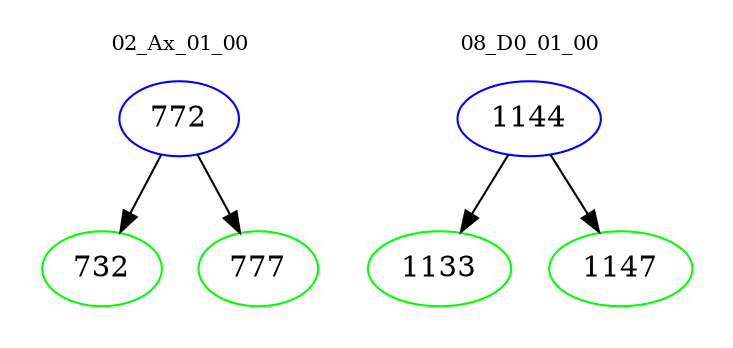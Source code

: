 digraph{
subgraph cluster_0 {
color = white
label = "02_Ax_01_00";
fontsize=10;
T0_772 [label="772", color="blue"]
T0_772 -> T0_732 [color="black"]
T0_732 [label="732", color="green"]
T0_772 -> T0_777 [color="black"]
T0_777 [label="777", color="green"]
}
subgraph cluster_1 {
color = white
label = "08_D0_01_00";
fontsize=10;
T1_1144 [label="1144", color="blue"]
T1_1144 -> T1_1133 [color="black"]
T1_1133 [label="1133", color="green"]
T1_1144 -> T1_1147 [color="black"]
T1_1147 [label="1147", color="green"]
}
}
